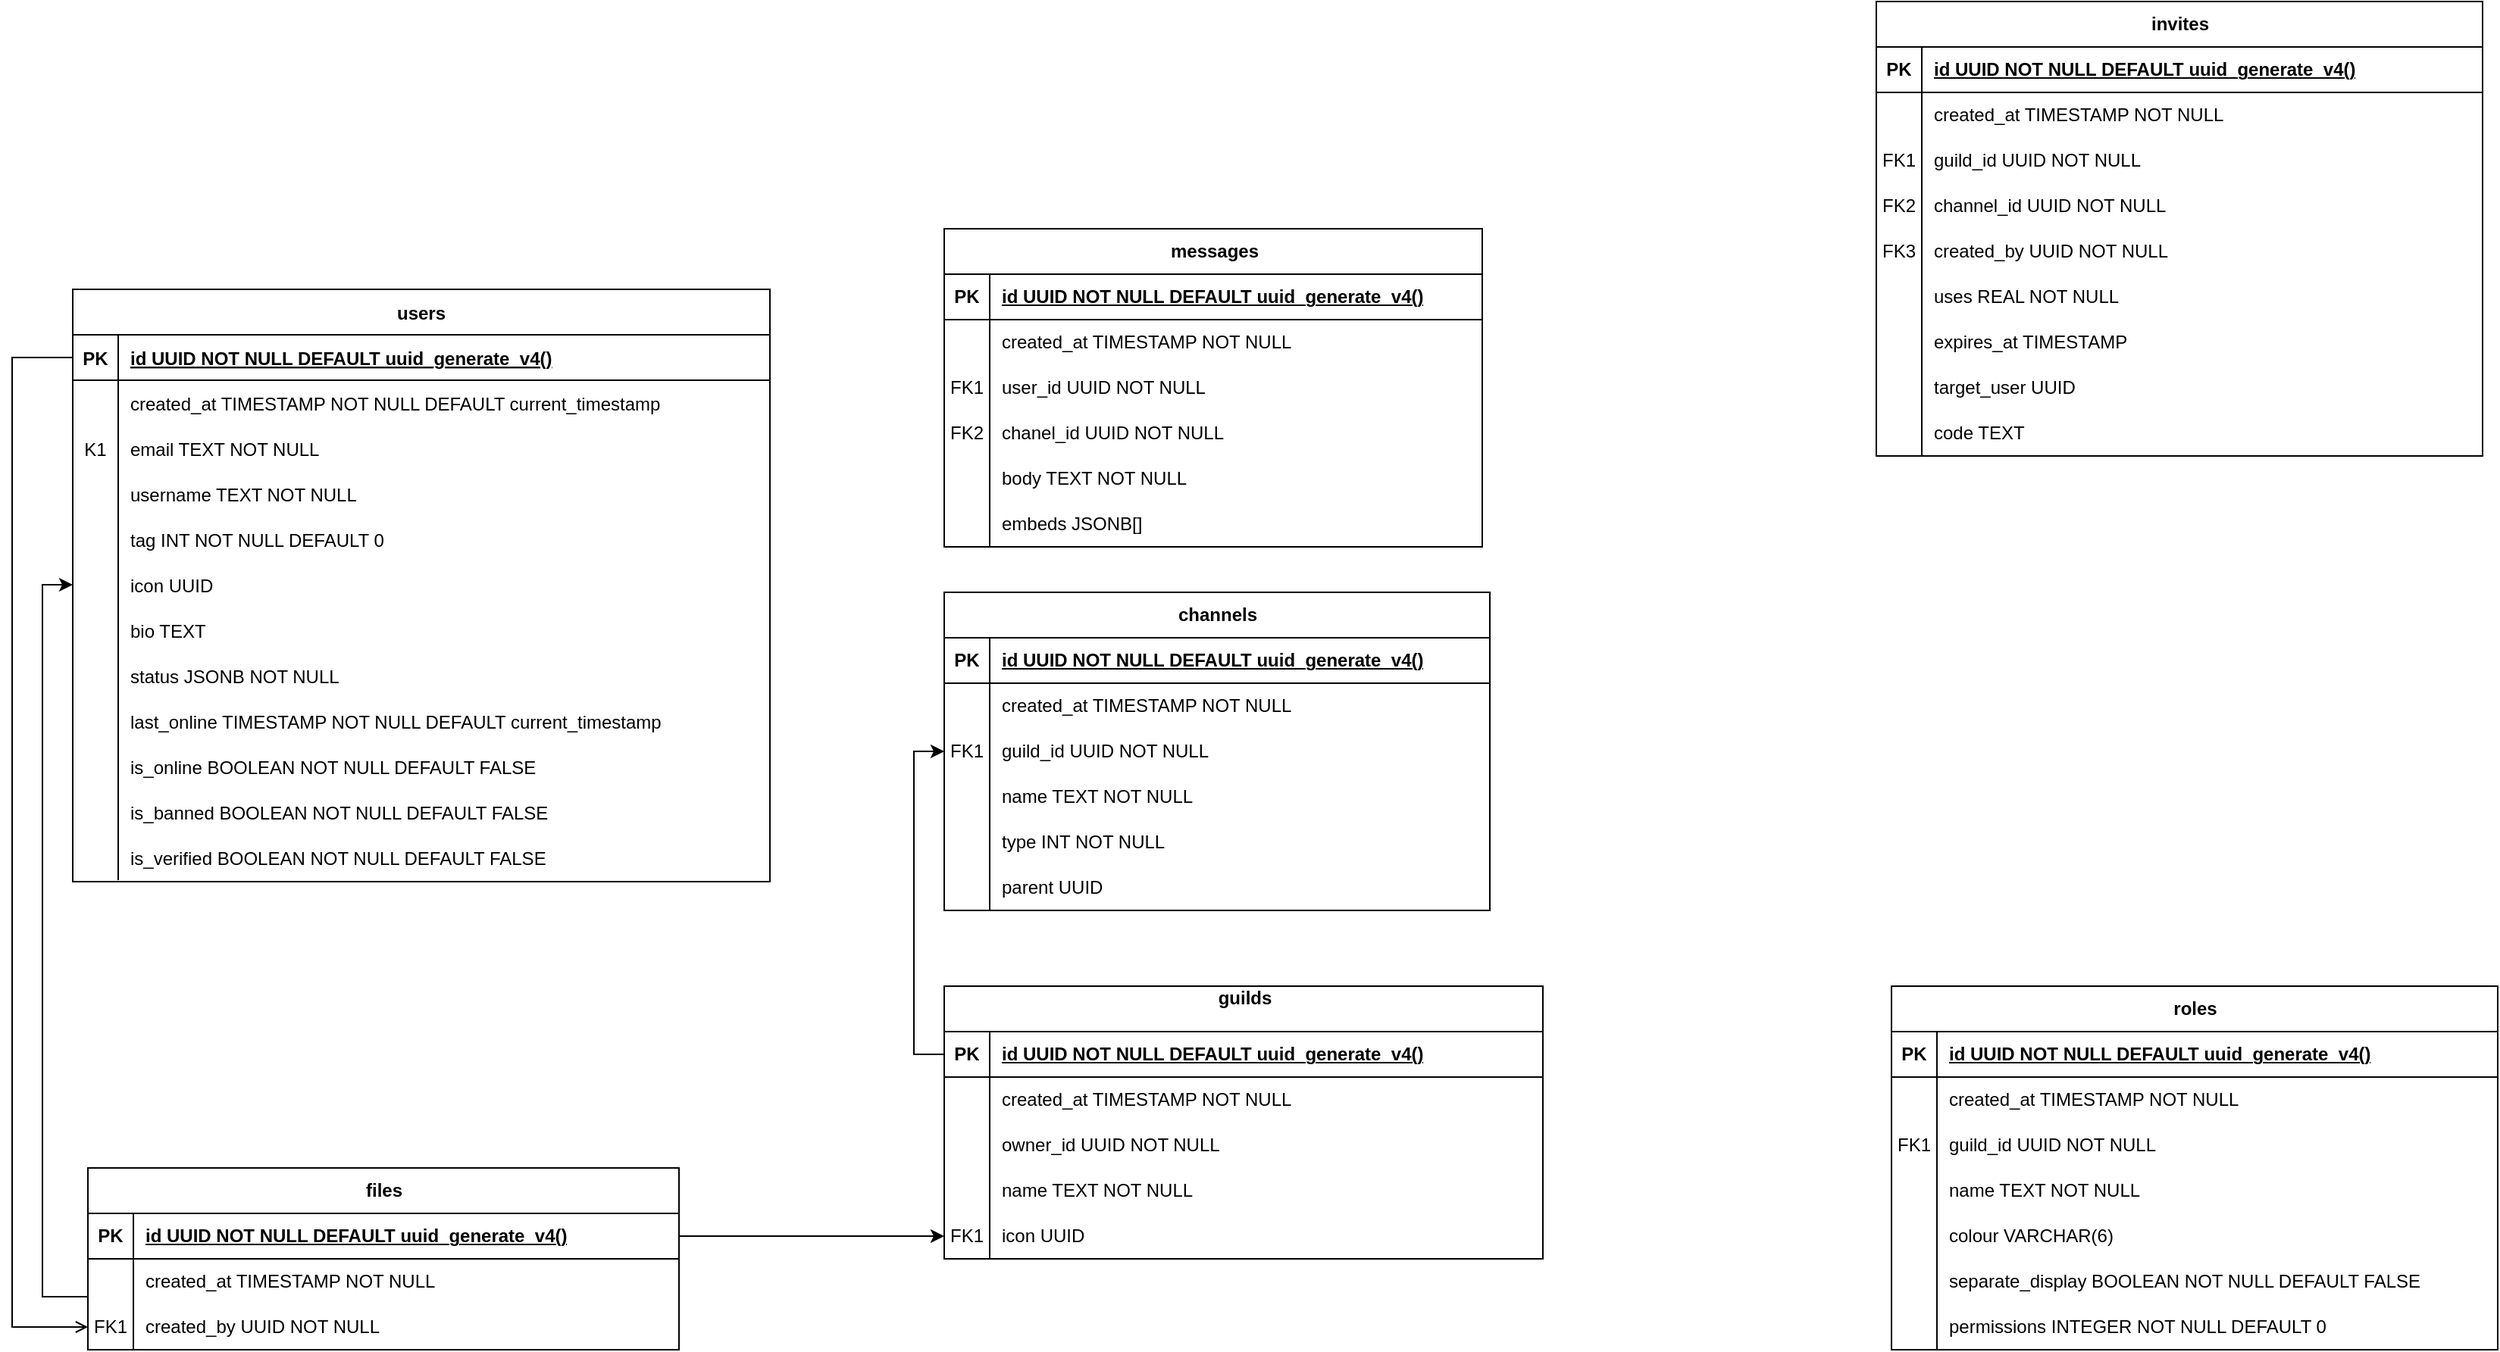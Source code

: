 <mxfile version="24.6.5" type="github">
  <diagram id="R2lEEEUBdFMjLlhIrx00" name="Page-1">
    <mxGraphModel dx="2537" dy="1994" grid="1" gridSize="10" guides="1" tooltips="1" connect="1" arrows="1" fold="1" page="1" pageScale="1" pageWidth="850" pageHeight="1100" math="0" shadow="0" extFonts="Permanent Marker^https://fonts.googleapis.com/css?family=Permanent+Marker">
      <root>
        <mxCell id="0" />
        <mxCell id="1" parent="0" />
        <mxCell id="tVE1KSPqddBKg3zkZGek-25" value="files" style="shape=table;startSize=30;container=1;collapsible=1;childLayout=tableLayout;fixedRows=1;rowLines=0;fontStyle=1;align=center;resizeLast=1;html=1;" vertex="1" parent="1">
          <mxGeometry x="-140" y="470" width="390" height="120" as="geometry">
            <mxRectangle x="120" y="230" width="60" height="30" as="alternateBounds" />
          </mxGeometry>
        </mxCell>
        <mxCell id="tVE1KSPqddBKg3zkZGek-26" value="" style="shape=tableRow;horizontal=0;startSize=0;swimlaneHead=0;swimlaneBody=0;fillColor=none;collapsible=0;dropTarget=0;points=[[0,0.5],[1,0.5]];portConstraint=eastwest;top=0;left=0;right=0;bottom=1;" vertex="1" parent="tVE1KSPqddBKg3zkZGek-25">
          <mxGeometry y="30" width="390" height="30" as="geometry" />
        </mxCell>
        <mxCell id="tVE1KSPqddBKg3zkZGek-27" value="PK" style="shape=partialRectangle;connectable=0;fillColor=none;top=0;left=0;bottom=0;right=0;fontStyle=1;overflow=hidden;whiteSpace=wrap;html=1;" vertex="1" parent="tVE1KSPqddBKg3zkZGek-26">
          <mxGeometry width="30" height="30" as="geometry">
            <mxRectangle width="30" height="30" as="alternateBounds" />
          </mxGeometry>
        </mxCell>
        <mxCell id="tVE1KSPqddBKg3zkZGek-28" value="id UUID NOT NULL DEFAULT uuid_generate_v4()" style="shape=partialRectangle;connectable=0;fillColor=none;top=0;left=0;bottom=0;right=0;align=left;spacingLeft=6;fontStyle=5;overflow=hidden;whiteSpace=wrap;html=1;" vertex="1" parent="tVE1KSPqddBKg3zkZGek-26">
          <mxGeometry x="30" width="360" height="30" as="geometry">
            <mxRectangle width="360" height="30" as="alternateBounds" />
          </mxGeometry>
        </mxCell>
        <mxCell id="tVE1KSPqddBKg3zkZGek-29" value="" style="shape=tableRow;horizontal=0;startSize=0;swimlaneHead=0;swimlaneBody=0;fillColor=none;collapsible=0;dropTarget=0;points=[[0,0.5],[1,0.5]];portConstraint=eastwest;top=0;left=0;right=0;bottom=0;" vertex="1" parent="tVE1KSPqddBKg3zkZGek-25">
          <mxGeometry y="60" width="390" height="30" as="geometry" />
        </mxCell>
        <mxCell id="tVE1KSPqddBKg3zkZGek-30" value="" style="shape=partialRectangle;connectable=0;fillColor=none;top=0;left=0;bottom=0;right=0;editable=1;overflow=hidden;whiteSpace=wrap;html=1;" vertex="1" parent="tVE1KSPqddBKg3zkZGek-29">
          <mxGeometry width="30" height="30" as="geometry">
            <mxRectangle width="30" height="30" as="alternateBounds" />
          </mxGeometry>
        </mxCell>
        <mxCell id="tVE1KSPqddBKg3zkZGek-31" value="created_at TIMESTAMP NOT NULL" style="shape=partialRectangle;connectable=0;fillColor=none;top=0;left=0;bottom=0;right=0;align=left;spacingLeft=6;overflow=hidden;whiteSpace=wrap;html=1;" vertex="1" parent="tVE1KSPqddBKg3zkZGek-29">
          <mxGeometry x="30" width="360" height="30" as="geometry">
            <mxRectangle width="360" height="30" as="alternateBounds" />
          </mxGeometry>
        </mxCell>
        <mxCell id="tVE1KSPqddBKg3zkZGek-32" value="" style="shape=tableRow;horizontal=0;startSize=0;swimlaneHead=0;swimlaneBody=0;fillColor=none;collapsible=0;dropTarget=0;points=[[0,0.5],[1,0.5]];portConstraint=eastwest;top=0;left=0;right=0;bottom=0;" vertex="1" parent="tVE1KSPqddBKg3zkZGek-25">
          <mxGeometry y="90" width="390" height="30" as="geometry" />
        </mxCell>
        <mxCell id="tVE1KSPqddBKg3zkZGek-33" value="FK1" style="shape=partialRectangle;connectable=0;fillColor=none;top=0;left=0;bottom=0;right=0;editable=1;overflow=hidden;whiteSpace=wrap;html=1;" vertex="1" parent="tVE1KSPqddBKg3zkZGek-32">
          <mxGeometry width="30" height="30" as="geometry">
            <mxRectangle width="30" height="30" as="alternateBounds" />
          </mxGeometry>
        </mxCell>
        <mxCell id="tVE1KSPqddBKg3zkZGek-34" value="created_by UUID NOT NULL" style="shape=partialRectangle;connectable=0;fillColor=none;top=0;left=0;bottom=0;right=0;align=left;spacingLeft=6;overflow=hidden;whiteSpace=wrap;html=1;" vertex="1" parent="tVE1KSPqddBKg3zkZGek-32">
          <mxGeometry x="30" width="360" height="30" as="geometry">
            <mxRectangle width="360" height="30" as="alternateBounds" />
          </mxGeometry>
        </mxCell>
        <mxCell id="tVE1KSPqddBKg3zkZGek-38" value="guilds&lt;div&gt;&lt;br/&gt;&lt;/div&gt;" style="shape=table;startSize=30;container=1;collapsible=1;childLayout=tableLayout;fixedRows=1;rowLines=0;fontStyle=1;align=center;resizeLast=1;html=1;" vertex="1" parent="1">
          <mxGeometry x="425" y="350" width="395" height="180" as="geometry" />
        </mxCell>
        <mxCell id="tVE1KSPqddBKg3zkZGek-39" value="" style="shape=tableRow;horizontal=0;startSize=0;swimlaneHead=0;swimlaneBody=0;fillColor=none;collapsible=0;dropTarget=0;points=[[0,0.5],[1,0.5]];portConstraint=eastwest;top=0;left=0;right=0;bottom=1;" vertex="1" parent="tVE1KSPqddBKg3zkZGek-38">
          <mxGeometry y="30" width="395" height="30" as="geometry" />
        </mxCell>
        <mxCell id="tVE1KSPqddBKg3zkZGek-40" value="PK" style="shape=partialRectangle;connectable=0;fillColor=none;top=0;left=0;bottom=0;right=0;fontStyle=1;overflow=hidden;whiteSpace=wrap;html=1;" vertex="1" parent="tVE1KSPqddBKg3zkZGek-39">
          <mxGeometry width="30" height="30" as="geometry">
            <mxRectangle width="30" height="30" as="alternateBounds" />
          </mxGeometry>
        </mxCell>
        <mxCell id="tVE1KSPqddBKg3zkZGek-41" value="id UUID NOT NULL DEFAULT uuid_generate_v4()" style="shape=partialRectangle;connectable=0;fillColor=none;top=0;left=0;bottom=0;right=0;align=left;spacingLeft=6;fontStyle=5;overflow=hidden;whiteSpace=wrap;html=1;" vertex="1" parent="tVE1KSPqddBKg3zkZGek-39">
          <mxGeometry x="30" width="365" height="30" as="geometry">
            <mxRectangle width="365" height="30" as="alternateBounds" />
          </mxGeometry>
        </mxCell>
        <mxCell id="tVE1KSPqddBKg3zkZGek-42" value="" style="shape=tableRow;horizontal=0;startSize=0;swimlaneHead=0;swimlaneBody=0;fillColor=none;collapsible=0;dropTarget=0;points=[[0,0.5],[1,0.5]];portConstraint=eastwest;top=0;left=0;right=0;bottom=0;" vertex="1" parent="tVE1KSPqddBKg3zkZGek-38">
          <mxGeometry y="60" width="395" height="30" as="geometry" />
        </mxCell>
        <mxCell id="tVE1KSPqddBKg3zkZGek-43" value="" style="shape=partialRectangle;connectable=0;fillColor=none;top=0;left=0;bottom=0;right=0;editable=1;overflow=hidden;whiteSpace=wrap;html=1;" vertex="1" parent="tVE1KSPqddBKg3zkZGek-42">
          <mxGeometry width="30" height="30" as="geometry">
            <mxRectangle width="30" height="30" as="alternateBounds" />
          </mxGeometry>
        </mxCell>
        <mxCell id="tVE1KSPqddBKg3zkZGek-44" value="created_at TIMESTAMP NOT NULL" style="shape=partialRectangle;connectable=0;fillColor=none;top=0;left=0;bottom=0;right=0;align=left;spacingLeft=6;overflow=hidden;whiteSpace=wrap;html=1;" vertex="1" parent="tVE1KSPqddBKg3zkZGek-42">
          <mxGeometry x="30" width="365" height="30" as="geometry">
            <mxRectangle width="365" height="30" as="alternateBounds" />
          </mxGeometry>
        </mxCell>
        <mxCell id="tVE1KSPqddBKg3zkZGek-45" value="" style="shape=tableRow;horizontal=0;startSize=0;swimlaneHead=0;swimlaneBody=0;fillColor=none;collapsible=0;dropTarget=0;points=[[0,0.5],[1,0.5]];portConstraint=eastwest;top=0;left=0;right=0;bottom=0;" vertex="1" parent="tVE1KSPqddBKg3zkZGek-38">
          <mxGeometry y="90" width="395" height="30" as="geometry" />
        </mxCell>
        <mxCell id="tVE1KSPqddBKg3zkZGek-46" value="" style="shape=partialRectangle;connectable=0;fillColor=none;top=0;left=0;bottom=0;right=0;editable=1;overflow=hidden;whiteSpace=wrap;html=1;" vertex="1" parent="tVE1KSPqddBKg3zkZGek-45">
          <mxGeometry width="30" height="30" as="geometry">
            <mxRectangle width="30" height="30" as="alternateBounds" />
          </mxGeometry>
        </mxCell>
        <mxCell id="tVE1KSPqddBKg3zkZGek-47" value="owner_id UUID NOT NULL" style="shape=partialRectangle;connectable=0;fillColor=none;top=0;left=0;bottom=0;right=0;align=left;spacingLeft=6;overflow=hidden;whiteSpace=wrap;html=1;" vertex="1" parent="tVE1KSPqddBKg3zkZGek-45">
          <mxGeometry x="30" width="365" height="30" as="geometry">
            <mxRectangle width="365" height="30" as="alternateBounds" />
          </mxGeometry>
        </mxCell>
        <mxCell id="tVE1KSPqddBKg3zkZGek-48" value="" style="shape=tableRow;horizontal=0;startSize=0;swimlaneHead=0;swimlaneBody=0;fillColor=none;collapsible=0;dropTarget=0;points=[[0,0.5],[1,0.5]];portConstraint=eastwest;top=0;left=0;right=0;bottom=0;" vertex="1" parent="tVE1KSPqddBKg3zkZGek-38">
          <mxGeometry y="120" width="395" height="30" as="geometry" />
        </mxCell>
        <mxCell id="tVE1KSPqddBKg3zkZGek-49" value="" style="shape=partialRectangle;connectable=0;fillColor=none;top=0;left=0;bottom=0;right=0;editable=1;overflow=hidden;whiteSpace=wrap;html=1;" vertex="1" parent="tVE1KSPqddBKg3zkZGek-48">
          <mxGeometry width="30" height="30" as="geometry">
            <mxRectangle width="30" height="30" as="alternateBounds" />
          </mxGeometry>
        </mxCell>
        <mxCell id="tVE1KSPqddBKg3zkZGek-50" value="name TEXT NOT NULL" style="shape=partialRectangle;connectable=0;fillColor=none;top=0;left=0;bottom=0;right=0;align=left;spacingLeft=6;overflow=hidden;whiteSpace=wrap;html=1;" vertex="1" parent="tVE1KSPqddBKg3zkZGek-48">
          <mxGeometry x="30" width="365" height="30" as="geometry">
            <mxRectangle width="365" height="30" as="alternateBounds" />
          </mxGeometry>
        </mxCell>
        <mxCell id="tVE1KSPqddBKg3zkZGek-82" style="shape=tableRow;horizontal=0;startSize=0;swimlaneHead=0;swimlaneBody=0;fillColor=none;collapsible=0;dropTarget=0;points=[[0,0.5],[1,0.5]];portConstraint=eastwest;top=0;left=0;right=0;bottom=0;" vertex="1" parent="tVE1KSPqddBKg3zkZGek-38">
          <mxGeometry y="150" width="395" height="30" as="geometry" />
        </mxCell>
        <mxCell id="tVE1KSPqddBKg3zkZGek-83" value="FK1" style="shape=partialRectangle;connectable=0;fillColor=none;top=0;left=0;bottom=0;right=0;editable=1;overflow=hidden;whiteSpace=wrap;html=1;" vertex="1" parent="tVE1KSPqddBKg3zkZGek-82">
          <mxGeometry width="30" height="30" as="geometry">
            <mxRectangle width="30" height="30" as="alternateBounds" />
          </mxGeometry>
        </mxCell>
        <mxCell id="tVE1KSPqddBKg3zkZGek-84" value="icon UUID" style="shape=partialRectangle;connectable=0;fillColor=none;top=0;left=0;bottom=0;right=0;align=left;spacingLeft=6;overflow=hidden;whiteSpace=wrap;html=1;" vertex="1" parent="tVE1KSPqddBKg3zkZGek-82">
          <mxGeometry x="30" width="365" height="30" as="geometry">
            <mxRectangle width="365" height="30" as="alternateBounds" />
          </mxGeometry>
        </mxCell>
        <mxCell id="C-vyLk0tnHw3VtMMgP7b-23" value="users" style="shape=table;startSize=30;container=1;collapsible=1;childLayout=tableLayout;fixedRows=1;rowLines=0;fontStyle=1;align=center;resizeLast=1;" parent="1" vertex="1">
          <mxGeometry x="-150" y="-110" width="460" height="391" as="geometry" />
        </mxCell>
        <mxCell id="C-vyLk0tnHw3VtMMgP7b-24" value="" style="shape=partialRectangle;collapsible=0;dropTarget=0;pointerEvents=0;fillColor=none;points=[[0,0.5],[1,0.5]];portConstraint=eastwest;top=0;left=0;right=0;bottom=1;" parent="C-vyLk0tnHw3VtMMgP7b-23" vertex="1">
          <mxGeometry y="30" width="460" height="30" as="geometry" />
        </mxCell>
        <mxCell id="C-vyLk0tnHw3VtMMgP7b-25" value="PK" style="shape=partialRectangle;overflow=hidden;connectable=0;fillColor=none;top=0;left=0;bottom=0;right=0;fontStyle=1;" parent="C-vyLk0tnHw3VtMMgP7b-24" vertex="1">
          <mxGeometry width="30" height="30" as="geometry">
            <mxRectangle width="30" height="30" as="alternateBounds" />
          </mxGeometry>
        </mxCell>
        <mxCell id="C-vyLk0tnHw3VtMMgP7b-26" value="id UUID NOT NULL DEFAULT uuid_generate_v4()" style="shape=partialRectangle;overflow=hidden;connectable=0;fillColor=none;top=0;left=0;bottom=0;right=0;align=left;spacingLeft=6;fontStyle=5;" parent="C-vyLk0tnHw3VtMMgP7b-24" vertex="1">
          <mxGeometry x="30" width="430" height="30" as="geometry">
            <mxRectangle width="430" height="30" as="alternateBounds" />
          </mxGeometry>
        </mxCell>
        <mxCell id="C-vyLk0tnHw3VtMMgP7b-27" value="" style="shape=partialRectangle;collapsible=0;dropTarget=0;pointerEvents=0;fillColor=none;points=[[0,0.5],[1,0.5]];portConstraint=eastwest;top=0;left=0;right=0;bottom=0;" parent="C-vyLk0tnHw3VtMMgP7b-23" vertex="1">
          <mxGeometry y="60" width="460" height="30" as="geometry" />
        </mxCell>
        <mxCell id="C-vyLk0tnHw3VtMMgP7b-28" value="" style="shape=partialRectangle;overflow=hidden;connectable=0;fillColor=none;top=0;left=0;bottom=0;right=0;" parent="C-vyLk0tnHw3VtMMgP7b-27" vertex="1">
          <mxGeometry width="30" height="30" as="geometry">
            <mxRectangle width="30" height="30" as="alternateBounds" />
          </mxGeometry>
        </mxCell>
        <mxCell id="C-vyLk0tnHw3VtMMgP7b-29" value="created_at TIMESTAMP NOT NULL DEFAULT current_timestamp" style="shape=partialRectangle;overflow=hidden;connectable=0;fillColor=none;top=0;left=0;bottom=0;right=0;align=left;spacingLeft=6;" parent="C-vyLk0tnHw3VtMMgP7b-27" vertex="1">
          <mxGeometry x="30" width="430" height="30" as="geometry">
            <mxRectangle width="430" height="30" as="alternateBounds" />
          </mxGeometry>
        </mxCell>
        <mxCell id="tVE1KSPqddBKg3zkZGek-51" style="shape=partialRectangle;collapsible=0;dropTarget=0;pointerEvents=0;fillColor=none;points=[[0,0.5],[1,0.5]];portConstraint=eastwest;top=0;left=0;right=0;bottom=0;" vertex="1" parent="C-vyLk0tnHw3VtMMgP7b-23">
          <mxGeometry y="90" width="460" height="30" as="geometry" />
        </mxCell>
        <mxCell id="tVE1KSPqddBKg3zkZGek-52" value="K1" style="shape=partialRectangle;overflow=hidden;connectable=0;fillColor=none;top=0;left=0;bottom=0;right=0;" vertex="1" parent="tVE1KSPqddBKg3zkZGek-51">
          <mxGeometry width="30" height="30" as="geometry">
            <mxRectangle width="30" height="30" as="alternateBounds" />
          </mxGeometry>
        </mxCell>
        <mxCell id="tVE1KSPqddBKg3zkZGek-53" value="email TEXT NOT NULL" style="shape=partialRectangle;overflow=hidden;connectable=0;fillColor=none;top=0;left=0;bottom=0;right=0;align=left;spacingLeft=6;" vertex="1" parent="tVE1KSPqddBKg3zkZGek-51">
          <mxGeometry x="30" width="430" height="30" as="geometry">
            <mxRectangle width="430" height="30" as="alternateBounds" />
          </mxGeometry>
        </mxCell>
        <mxCell id="tVE1KSPqddBKg3zkZGek-54" style="shape=partialRectangle;collapsible=0;dropTarget=0;pointerEvents=0;fillColor=none;points=[[0,0.5],[1,0.5]];portConstraint=eastwest;top=0;left=0;right=0;bottom=0;" vertex="1" parent="C-vyLk0tnHw3VtMMgP7b-23">
          <mxGeometry y="120" width="460" height="30" as="geometry" />
        </mxCell>
        <mxCell id="tVE1KSPqddBKg3zkZGek-55" value="" style="shape=partialRectangle;overflow=hidden;connectable=0;fillColor=none;top=0;left=0;bottom=0;right=0;" vertex="1" parent="tVE1KSPqddBKg3zkZGek-54">
          <mxGeometry width="30" height="30" as="geometry">
            <mxRectangle width="30" height="30" as="alternateBounds" />
          </mxGeometry>
        </mxCell>
        <mxCell id="tVE1KSPqddBKg3zkZGek-56" value="username TEXT NOT NULL" style="shape=partialRectangle;overflow=hidden;connectable=0;fillColor=none;top=0;left=0;bottom=0;right=0;align=left;spacingLeft=6;" vertex="1" parent="tVE1KSPqddBKg3zkZGek-54">
          <mxGeometry x="30" width="430" height="30" as="geometry">
            <mxRectangle width="430" height="30" as="alternateBounds" />
          </mxGeometry>
        </mxCell>
        <mxCell id="tVE1KSPqddBKg3zkZGek-57" style="shape=partialRectangle;collapsible=0;dropTarget=0;pointerEvents=0;fillColor=none;points=[[0,0.5],[1,0.5]];portConstraint=eastwest;top=0;left=0;right=0;bottom=0;" vertex="1" parent="C-vyLk0tnHw3VtMMgP7b-23">
          <mxGeometry y="150" width="460" height="30" as="geometry" />
        </mxCell>
        <mxCell id="tVE1KSPqddBKg3zkZGek-58" style="shape=partialRectangle;overflow=hidden;connectable=0;fillColor=none;top=0;left=0;bottom=0;right=0;" vertex="1" parent="tVE1KSPqddBKg3zkZGek-57">
          <mxGeometry width="30" height="30" as="geometry">
            <mxRectangle width="30" height="30" as="alternateBounds" />
          </mxGeometry>
        </mxCell>
        <mxCell id="tVE1KSPqddBKg3zkZGek-59" value="tag INT NOT NULL DEFAULT 0" style="shape=partialRectangle;overflow=hidden;connectable=0;fillColor=none;top=0;left=0;bottom=0;right=0;align=left;spacingLeft=6;" vertex="1" parent="tVE1KSPqddBKg3zkZGek-57">
          <mxGeometry x="30" width="430" height="30" as="geometry">
            <mxRectangle width="430" height="30" as="alternateBounds" />
          </mxGeometry>
        </mxCell>
        <mxCell id="tVE1KSPqddBKg3zkZGek-60" style="shape=partialRectangle;collapsible=0;dropTarget=0;pointerEvents=0;fillColor=none;points=[[0,0.5],[1,0.5]];portConstraint=eastwest;top=0;left=0;right=0;bottom=0;" vertex="1" parent="C-vyLk0tnHw3VtMMgP7b-23">
          <mxGeometry y="180" width="460" height="30" as="geometry" />
        </mxCell>
        <mxCell id="tVE1KSPqddBKg3zkZGek-61" style="shape=partialRectangle;overflow=hidden;connectable=0;fillColor=none;top=0;left=0;bottom=0;right=0;" vertex="1" parent="tVE1KSPqddBKg3zkZGek-60">
          <mxGeometry width="30" height="30" as="geometry">
            <mxRectangle width="30" height="30" as="alternateBounds" />
          </mxGeometry>
        </mxCell>
        <mxCell id="tVE1KSPqddBKg3zkZGek-62" value="icon UUID" style="shape=partialRectangle;overflow=hidden;connectable=0;fillColor=none;top=0;left=0;bottom=0;right=0;align=left;spacingLeft=6;" vertex="1" parent="tVE1KSPqddBKg3zkZGek-60">
          <mxGeometry x="30" width="430" height="30" as="geometry">
            <mxRectangle width="430" height="30" as="alternateBounds" />
          </mxGeometry>
        </mxCell>
        <mxCell id="tVE1KSPqddBKg3zkZGek-63" style="shape=partialRectangle;collapsible=0;dropTarget=0;pointerEvents=0;fillColor=none;points=[[0,0.5],[1,0.5]];portConstraint=eastwest;top=0;left=0;right=0;bottom=0;" vertex="1" parent="C-vyLk0tnHw3VtMMgP7b-23">
          <mxGeometry y="210" width="460" height="30" as="geometry" />
        </mxCell>
        <mxCell id="tVE1KSPqddBKg3zkZGek-64" style="shape=partialRectangle;overflow=hidden;connectable=0;fillColor=none;top=0;left=0;bottom=0;right=0;" vertex="1" parent="tVE1KSPqddBKg3zkZGek-63">
          <mxGeometry width="30" height="30" as="geometry">
            <mxRectangle width="30" height="30" as="alternateBounds" />
          </mxGeometry>
        </mxCell>
        <mxCell id="tVE1KSPqddBKg3zkZGek-65" value="bio TEXT" style="shape=partialRectangle;overflow=hidden;connectable=0;fillColor=none;top=0;left=0;bottom=0;right=0;align=left;spacingLeft=6;" vertex="1" parent="tVE1KSPqddBKg3zkZGek-63">
          <mxGeometry x="30" width="430" height="30" as="geometry">
            <mxRectangle width="430" height="30" as="alternateBounds" />
          </mxGeometry>
        </mxCell>
        <mxCell id="tVE1KSPqddBKg3zkZGek-66" style="shape=partialRectangle;collapsible=0;dropTarget=0;pointerEvents=0;fillColor=none;points=[[0,0.5],[1,0.5]];portConstraint=eastwest;top=0;left=0;right=0;bottom=0;" vertex="1" parent="C-vyLk0tnHw3VtMMgP7b-23">
          <mxGeometry y="240" width="460" height="30" as="geometry" />
        </mxCell>
        <mxCell id="tVE1KSPqddBKg3zkZGek-67" style="shape=partialRectangle;overflow=hidden;connectable=0;fillColor=none;top=0;left=0;bottom=0;right=0;" vertex="1" parent="tVE1KSPqddBKg3zkZGek-66">
          <mxGeometry width="30" height="30" as="geometry">
            <mxRectangle width="30" height="30" as="alternateBounds" />
          </mxGeometry>
        </mxCell>
        <mxCell id="tVE1KSPqddBKg3zkZGek-68" value="status JSONB NOT NULL" style="shape=partialRectangle;overflow=hidden;connectable=0;fillColor=none;top=0;left=0;bottom=0;right=0;align=left;spacingLeft=6;" vertex="1" parent="tVE1KSPqddBKg3zkZGek-66">
          <mxGeometry x="30" width="430" height="30" as="geometry">
            <mxRectangle width="430" height="30" as="alternateBounds" />
          </mxGeometry>
        </mxCell>
        <mxCell id="tVE1KSPqddBKg3zkZGek-72" style="shape=partialRectangle;collapsible=0;dropTarget=0;pointerEvents=0;fillColor=none;points=[[0,0.5],[1,0.5]];portConstraint=eastwest;top=0;left=0;right=0;bottom=0;" vertex="1" parent="C-vyLk0tnHw3VtMMgP7b-23">
          <mxGeometry y="270" width="460" height="30" as="geometry" />
        </mxCell>
        <mxCell id="tVE1KSPqddBKg3zkZGek-73" style="shape=partialRectangle;overflow=hidden;connectable=0;fillColor=none;top=0;left=0;bottom=0;right=0;" vertex="1" parent="tVE1KSPqddBKg3zkZGek-72">
          <mxGeometry width="30" height="30" as="geometry">
            <mxRectangle width="30" height="30" as="alternateBounds" />
          </mxGeometry>
        </mxCell>
        <mxCell id="tVE1KSPqddBKg3zkZGek-74" value="last_online TIMESTAMP NOT NULL DEFAULT current_timestamp" style="shape=partialRectangle;overflow=hidden;connectable=0;fillColor=none;top=0;left=0;bottom=0;right=0;align=left;spacingLeft=6;" vertex="1" parent="tVE1KSPqddBKg3zkZGek-72">
          <mxGeometry x="30" width="430" height="30" as="geometry">
            <mxRectangle width="430" height="30" as="alternateBounds" />
          </mxGeometry>
        </mxCell>
        <mxCell id="tVE1KSPqddBKg3zkZGek-69" style="shape=partialRectangle;collapsible=0;dropTarget=0;pointerEvents=0;fillColor=none;points=[[0,0.5],[1,0.5]];portConstraint=eastwest;top=0;left=0;right=0;bottom=0;" vertex="1" parent="C-vyLk0tnHw3VtMMgP7b-23">
          <mxGeometry y="300" width="460" height="30" as="geometry" />
        </mxCell>
        <mxCell id="tVE1KSPqddBKg3zkZGek-70" style="shape=partialRectangle;overflow=hidden;connectable=0;fillColor=none;top=0;left=0;bottom=0;right=0;" vertex="1" parent="tVE1KSPqddBKg3zkZGek-69">
          <mxGeometry width="30" height="30" as="geometry">
            <mxRectangle width="30" height="30" as="alternateBounds" />
          </mxGeometry>
        </mxCell>
        <mxCell id="tVE1KSPqddBKg3zkZGek-71" value="is_online BOOLEAN NOT NULL DEFAULT FALSE" style="shape=partialRectangle;overflow=hidden;connectable=0;fillColor=none;top=0;left=0;bottom=0;right=0;align=left;spacingLeft=6;" vertex="1" parent="tVE1KSPqddBKg3zkZGek-69">
          <mxGeometry x="30" width="430" height="30" as="geometry">
            <mxRectangle width="430" height="30" as="alternateBounds" />
          </mxGeometry>
        </mxCell>
        <mxCell id="tVE1KSPqddBKg3zkZGek-78" style="shape=partialRectangle;collapsible=0;dropTarget=0;pointerEvents=0;fillColor=none;points=[[0,0.5],[1,0.5]];portConstraint=eastwest;top=0;left=0;right=0;bottom=0;" vertex="1" parent="C-vyLk0tnHw3VtMMgP7b-23">
          <mxGeometry y="330" width="460" height="30" as="geometry" />
        </mxCell>
        <mxCell id="tVE1KSPqddBKg3zkZGek-79" style="shape=partialRectangle;overflow=hidden;connectable=0;fillColor=none;top=0;left=0;bottom=0;right=0;" vertex="1" parent="tVE1KSPqddBKg3zkZGek-78">
          <mxGeometry width="30" height="30" as="geometry">
            <mxRectangle width="30" height="30" as="alternateBounds" />
          </mxGeometry>
        </mxCell>
        <mxCell id="tVE1KSPqddBKg3zkZGek-80" value="is_banned BOOLEAN NOT NULL DEFAULT FALSE" style="shape=partialRectangle;overflow=hidden;connectable=0;fillColor=none;top=0;left=0;bottom=0;right=0;align=left;spacingLeft=6;" vertex="1" parent="tVE1KSPqddBKg3zkZGek-78">
          <mxGeometry x="30" width="430" height="30" as="geometry">
            <mxRectangle width="430" height="30" as="alternateBounds" />
          </mxGeometry>
        </mxCell>
        <mxCell id="tVE1KSPqddBKg3zkZGek-75" style="shape=partialRectangle;collapsible=0;dropTarget=0;pointerEvents=0;fillColor=none;points=[[0,0.5],[1,0.5]];portConstraint=eastwest;top=0;left=0;right=0;bottom=0;" vertex="1" parent="C-vyLk0tnHw3VtMMgP7b-23">
          <mxGeometry y="360" width="460" height="30" as="geometry" />
        </mxCell>
        <mxCell id="tVE1KSPqddBKg3zkZGek-76" style="shape=partialRectangle;overflow=hidden;connectable=0;fillColor=none;top=0;left=0;bottom=0;right=0;" vertex="1" parent="tVE1KSPqddBKg3zkZGek-75">
          <mxGeometry width="30" height="30" as="geometry">
            <mxRectangle width="30" height="30" as="alternateBounds" />
          </mxGeometry>
        </mxCell>
        <mxCell id="tVE1KSPqddBKg3zkZGek-77" value="is_verified BOOLEAN NOT NULL DEFAULT FALSE" style="shape=partialRectangle;overflow=hidden;connectable=0;fillColor=none;top=0;left=0;bottom=0;right=0;align=left;spacingLeft=6;" vertex="1" parent="tVE1KSPqddBKg3zkZGek-75">
          <mxGeometry x="30" width="430" height="30" as="geometry">
            <mxRectangle width="430" height="30" as="alternateBounds" />
          </mxGeometry>
        </mxCell>
        <mxCell id="tVE1KSPqddBKg3zkZGek-81" style="edgeStyle=orthogonalEdgeStyle;rounded=0;orthogonalLoop=1;jettySize=auto;html=1;exitX=0;exitY=0.5;exitDx=0;exitDy=0;entryX=0;entryY=0.5;entryDx=0;entryDy=0;endArrow=open;endFill=0;startArrow=none;startFill=0;" edge="1" parent="1" source="C-vyLk0tnHw3VtMMgP7b-24" target="tVE1KSPqddBKg3zkZGek-32">
          <mxGeometry relative="1" as="geometry">
            <Array as="points">
              <mxPoint x="-190" y="-65" />
              <mxPoint x="-190" y="575" />
            </Array>
          </mxGeometry>
        </mxCell>
        <mxCell id="tVE1KSPqddBKg3zkZGek-85" style="edgeStyle=orthogonalEdgeStyle;rounded=0;orthogonalLoop=1;jettySize=auto;html=1;exitX=1;exitY=0.5;exitDx=0;exitDy=0;entryX=0;entryY=0.5;entryDx=0;entryDy=0;" edge="1" parent="1" source="tVE1KSPqddBKg3zkZGek-26" target="tVE1KSPqddBKg3zkZGek-82">
          <mxGeometry relative="1" as="geometry" />
        </mxCell>
        <mxCell id="tVE1KSPqddBKg3zkZGek-86" value="channels" style="shape=table;startSize=30;container=1;collapsible=1;childLayout=tableLayout;fixedRows=1;rowLines=0;fontStyle=1;align=center;resizeLast=1;html=1;" vertex="1" parent="1">
          <mxGeometry x="425" y="90" width="360" height="210" as="geometry" />
        </mxCell>
        <mxCell id="tVE1KSPqddBKg3zkZGek-87" value="" style="shape=tableRow;horizontal=0;startSize=0;swimlaneHead=0;swimlaneBody=0;fillColor=none;collapsible=0;dropTarget=0;points=[[0,0.5],[1,0.5]];portConstraint=eastwest;top=0;left=0;right=0;bottom=1;" vertex="1" parent="tVE1KSPqddBKg3zkZGek-86">
          <mxGeometry y="30" width="360" height="30" as="geometry" />
        </mxCell>
        <mxCell id="tVE1KSPqddBKg3zkZGek-88" value="PK" style="shape=partialRectangle;connectable=0;fillColor=none;top=0;left=0;bottom=0;right=0;fontStyle=1;overflow=hidden;whiteSpace=wrap;html=1;" vertex="1" parent="tVE1KSPqddBKg3zkZGek-87">
          <mxGeometry width="30" height="30" as="geometry">
            <mxRectangle width="30" height="30" as="alternateBounds" />
          </mxGeometry>
        </mxCell>
        <mxCell id="tVE1KSPqddBKg3zkZGek-89" value="id UUID NOT NULL DEFAULT uuid_generate_v4()" style="shape=partialRectangle;connectable=0;fillColor=none;top=0;left=0;bottom=0;right=0;align=left;spacingLeft=6;fontStyle=5;overflow=hidden;whiteSpace=wrap;html=1;" vertex="1" parent="tVE1KSPqddBKg3zkZGek-87">
          <mxGeometry x="30" width="330" height="30" as="geometry">
            <mxRectangle width="330" height="30" as="alternateBounds" />
          </mxGeometry>
        </mxCell>
        <mxCell id="tVE1KSPqddBKg3zkZGek-90" value="" style="shape=tableRow;horizontal=0;startSize=0;swimlaneHead=0;swimlaneBody=0;fillColor=none;collapsible=0;dropTarget=0;points=[[0,0.5],[1,0.5]];portConstraint=eastwest;top=0;left=0;right=0;bottom=0;" vertex="1" parent="tVE1KSPqddBKg3zkZGek-86">
          <mxGeometry y="60" width="360" height="30" as="geometry" />
        </mxCell>
        <mxCell id="tVE1KSPqddBKg3zkZGek-91" value="" style="shape=partialRectangle;connectable=0;fillColor=none;top=0;left=0;bottom=0;right=0;editable=1;overflow=hidden;whiteSpace=wrap;html=1;" vertex="1" parent="tVE1KSPqddBKg3zkZGek-90">
          <mxGeometry width="30" height="30" as="geometry">
            <mxRectangle width="30" height="30" as="alternateBounds" />
          </mxGeometry>
        </mxCell>
        <mxCell id="tVE1KSPqddBKg3zkZGek-92" value="created_at TIMESTAMP NOT NULL" style="shape=partialRectangle;connectable=0;fillColor=none;top=0;left=0;bottom=0;right=0;align=left;spacingLeft=6;overflow=hidden;whiteSpace=wrap;html=1;" vertex="1" parent="tVE1KSPqddBKg3zkZGek-90">
          <mxGeometry x="30" width="330" height="30" as="geometry">
            <mxRectangle width="330" height="30" as="alternateBounds" />
          </mxGeometry>
        </mxCell>
        <mxCell id="tVE1KSPqddBKg3zkZGek-93" value="" style="shape=tableRow;horizontal=0;startSize=0;swimlaneHead=0;swimlaneBody=0;fillColor=none;collapsible=0;dropTarget=0;points=[[0,0.5],[1,0.5]];portConstraint=eastwest;top=0;left=0;right=0;bottom=0;" vertex="1" parent="tVE1KSPqddBKg3zkZGek-86">
          <mxGeometry y="90" width="360" height="30" as="geometry" />
        </mxCell>
        <mxCell id="tVE1KSPqddBKg3zkZGek-94" value="FK1" style="shape=partialRectangle;connectable=0;fillColor=none;top=0;left=0;bottom=0;right=0;editable=1;overflow=hidden;whiteSpace=wrap;html=1;" vertex="1" parent="tVE1KSPqddBKg3zkZGek-93">
          <mxGeometry width="30" height="30" as="geometry">
            <mxRectangle width="30" height="30" as="alternateBounds" />
          </mxGeometry>
        </mxCell>
        <mxCell id="tVE1KSPqddBKg3zkZGek-95" value="guild_id UUID NOT NULL" style="shape=partialRectangle;connectable=0;fillColor=none;top=0;left=0;bottom=0;right=0;align=left;spacingLeft=6;overflow=hidden;whiteSpace=wrap;html=1;" vertex="1" parent="tVE1KSPqddBKg3zkZGek-93">
          <mxGeometry x="30" width="330" height="30" as="geometry">
            <mxRectangle width="330" height="30" as="alternateBounds" />
          </mxGeometry>
        </mxCell>
        <mxCell id="tVE1KSPqddBKg3zkZGek-96" value="" style="shape=tableRow;horizontal=0;startSize=0;swimlaneHead=0;swimlaneBody=0;fillColor=none;collapsible=0;dropTarget=0;points=[[0,0.5],[1,0.5]];portConstraint=eastwest;top=0;left=0;right=0;bottom=0;" vertex="1" parent="tVE1KSPqddBKg3zkZGek-86">
          <mxGeometry y="120" width="360" height="30" as="geometry" />
        </mxCell>
        <mxCell id="tVE1KSPqddBKg3zkZGek-97" value="" style="shape=partialRectangle;connectable=0;fillColor=none;top=0;left=0;bottom=0;right=0;editable=1;overflow=hidden;whiteSpace=wrap;html=1;" vertex="1" parent="tVE1KSPqddBKg3zkZGek-96">
          <mxGeometry width="30" height="30" as="geometry">
            <mxRectangle width="30" height="30" as="alternateBounds" />
          </mxGeometry>
        </mxCell>
        <mxCell id="tVE1KSPqddBKg3zkZGek-98" value="name TEXT NOT NULL" style="shape=partialRectangle;connectable=0;fillColor=none;top=0;left=0;bottom=0;right=0;align=left;spacingLeft=6;overflow=hidden;whiteSpace=wrap;html=1;" vertex="1" parent="tVE1KSPqddBKg3zkZGek-96">
          <mxGeometry x="30" width="330" height="30" as="geometry">
            <mxRectangle width="330" height="30" as="alternateBounds" />
          </mxGeometry>
        </mxCell>
        <mxCell id="tVE1KSPqddBKg3zkZGek-102" style="shape=tableRow;horizontal=0;startSize=0;swimlaneHead=0;swimlaneBody=0;fillColor=none;collapsible=0;dropTarget=0;points=[[0,0.5],[1,0.5]];portConstraint=eastwest;top=0;left=0;right=0;bottom=0;" vertex="1" parent="tVE1KSPqddBKg3zkZGek-86">
          <mxGeometry y="150" width="360" height="30" as="geometry" />
        </mxCell>
        <mxCell id="tVE1KSPqddBKg3zkZGek-103" style="shape=partialRectangle;connectable=0;fillColor=none;top=0;left=0;bottom=0;right=0;editable=1;overflow=hidden;whiteSpace=wrap;html=1;" vertex="1" parent="tVE1KSPqddBKg3zkZGek-102">
          <mxGeometry width="30" height="30" as="geometry">
            <mxRectangle width="30" height="30" as="alternateBounds" />
          </mxGeometry>
        </mxCell>
        <mxCell id="tVE1KSPqddBKg3zkZGek-104" value="type INT NOT NULL" style="shape=partialRectangle;connectable=0;fillColor=none;top=0;left=0;bottom=0;right=0;align=left;spacingLeft=6;overflow=hidden;whiteSpace=wrap;html=1;" vertex="1" parent="tVE1KSPqddBKg3zkZGek-102">
          <mxGeometry x="30" width="330" height="30" as="geometry">
            <mxRectangle width="330" height="30" as="alternateBounds" />
          </mxGeometry>
        </mxCell>
        <mxCell id="tVE1KSPqddBKg3zkZGek-99" style="shape=tableRow;horizontal=0;startSize=0;swimlaneHead=0;swimlaneBody=0;fillColor=none;collapsible=0;dropTarget=0;points=[[0,0.5],[1,0.5]];portConstraint=eastwest;top=0;left=0;right=0;bottom=0;" vertex="1" parent="tVE1KSPqddBKg3zkZGek-86">
          <mxGeometry y="180" width="360" height="30" as="geometry" />
        </mxCell>
        <mxCell id="tVE1KSPqddBKg3zkZGek-100" style="shape=partialRectangle;connectable=0;fillColor=none;top=0;left=0;bottom=0;right=0;editable=1;overflow=hidden;whiteSpace=wrap;html=1;" vertex="1" parent="tVE1KSPqddBKg3zkZGek-99">
          <mxGeometry width="30" height="30" as="geometry">
            <mxRectangle width="30" height="30" as="alternateBounds" />
          </mxGeometry>
        </mxCell>
        <mxCell id="tVE1KSPqddBKg3zkZGek-101" value="parent UUID" style="shape=partialRectangle;connectable=0;fillColor=none;top=0;left=0;bottom=0;right=0;align=left;spacingLeft=6;overflow=hidden;whiteSpace=wrap;html=1;" vertex="1" parent="tVE1KSPqddBKg3zkZGek-99">
          <mxGeometry x="30" width="330" height="30" as="geometry">
            <mxRectangle width="330" height="30" as="alternateBounds" />
          </mxGeometry>
        </mxCell>
        <mxCell id="tVE1KSPqddBKg3zkZGek-105" style="edgeStyle=orthogonalEdgeStyle;rounded=0;orthogonalLoop=1;jettySize=auto;html=1;exitX=0;exitY=0.5;exitDx=0;exitDy=0;entryX=0;entryY=0.5;entryDx=0;entryDy=0;" edge="1" parent="1" source="tVE1KSPqddBKg3zkZGek-39" target="tVE1KSPqddBKg3zkZGek-93">
          <mxGeometry relative="1" as="geometry" />
        </mxCell>
        <mxCell id="tVE1KSPqddBKg3zkZGek-106" value="messages" style="shape=table;startSize=30;container=1;collapsible=1;childLayout=tableLayout;fixedRows=1;rowLines=0;fontStyle=1;align=center;resizeLast=1;html=1;" vertex="1" parent="1">
          <mxGeometry x="425" y="-150" width="355" height="210" as="geometry" />
        </mxCell>
        <mxCell id="tVE1KSPqddBKg3zkZGek-107" value="" style="shape=tableRow;horizontal=0;startSize=0;swimlaneHead=0;swimlaneBody=0;fillColor=none;collapsible=0;dropTarget=0;points=[[0,0.5],[1,0.5]];portConstraint=eastwest;top=0;left=0;right=0;bottom=1;" vertex="1" parent="tVE1KSPqddBKg3zkZGek-106">
          <mxGeometry y="30" width="355" height="30" as="geometry" />
        </mxCell>
        <mxCell id="tVE1KSPqddBKg3zkZGek-108" value="PK" style="shape=partialRectangle;connectable=0;fillColor=none;top=0;left=0;bottom=0;right=0;fontStyle=1;overflow=hidden;whiteSpace=wrap;html=1;" vertex="1" parent="tVE1KSPqddBKg3zkZGek-107">
          <mxGeometry width="30" height="30" as="geometry">
            <mxRectangle width="30" height="30" as="alternateBounds" />
          </mxGeometry>
        </mxCell>
        <mxCell id="tVE1KSPqddBKg3zkZGek-109" value="id UUID NOT NULL DEFAULT uuid_generate_v4()" style="shape=partialRectangle;connectable=0;fillColor=none;top=0;left=0;bottom=0;right=0;align=left;spacingLeft=6;fontStyle=5;overflow=hidden;whiteSpace=wrap;html=1;" vertex="1" parent="tVE1KSPqddBKg3zkZGek-107">
          <mxGeometry x="30" width="325" height="30" as="geometry">
            <mxRectangle width="325" height="30" as="alternateBounds" />
          </mxGeometry>
        </mxCell>
        <mxCell id="tVE1KSPqddBKg3zkZGek-110" value="" style="shape=tableRow;horizontal=0;startSize=0;swimlaneHead=0;swimlaneBody=0;fillColor=none;collapsible=0;dropTarget=0;points=[[0,0.5],[1,0.5]];portConstraint=eastwest;top=0;left=0;right=0;bottom=0;" vertex="1" parent="tVE1KSPqddBKg3zkZGek-106">
          <mxGeometry y="60" width="355" height="30" as="geometry" />
        </mxCell>
        <mxCell id="tVE1KSPqddBKg3zkZGek-111" value="" style="shape=partialRectangle;connectable=0;fillColor=none;top=0;left=0;bottom=0;right=0;editable=1;overflow=hidden;whiteSpace=wrap;html=1;" vertex="1" parent="tVE1KSPqddBKg3zkZGek-110">
          <mxGeometry width="30" height="30" as="geometry">
            <mxRectangle width="30" height="30" as="alternateBounds" />
          </mxGeometry>
        </mxCell>
        <mxCell id="tVE1KSPqddBKg3zkZGek-112" value="created_at TIMESTAMP NOT NULL" style="shape=partialRectangle;connectable=0;fillColor=none;top=0;left=0;bottom=0;right=0;align=left;spacingLeft=6;overflow=hidden;whiteSpace=wrap;html=1;" vertex="1" parent="tVE1KSPqddBKg3zkZGek-110">
          <mxGeometry x="30" width="325" height="30" as="geometry">
            <mxRectangle width="325" height="30" as="alternateBounds" />
          </mxGeometry>
        </mxCell>
        <mxCell id="tVE1KSPqddBKg3zkZGek-113" value="" style="shape=tableRow;horizontal=0;startSize=0;swimlaneHead=0;swimlaneBody=0;fillColor=none;collapsible=0;dropTarget=0;points=[[0,0.5],[1,0.5]];portConstraint=eastwest;top=0;left=0;right=0;bottom=0;" vertex="1" parent="tVE1KSPqddBKg3zkZGek-106">
          <mxGeometry y="90" width="355" height="30" as="geometry" />
        </mxCell>
        <mxCell id="tVE1KSPqddBKg3zkZGek-114" value="FK1" style="shape=partialRectangle;connectable=0;fillColor=none;top=0;left=0;bottom=0;right=0;editable=1;overflow=hidden;whiteSpace=wrap;html=1;" vertex="1" parent="tVE1KSPqddBKg3zkZGek-113">
          <mxGeometry width="30" height="30" as="geometry">
            <mxRectangle width="30" height="30" as="alternateBounds" />
          </mxGeometry>
        </mxCell>
        <mxCell id="tVE1KSPqddBKg3zkZGek-115" value="user_id UUID NOT NULL" style="shape=partialRectangle;connectable=0;fillColor=none;top=0;left=0;bottom=0;right=0;align=left;spacingLeft=6;overflow=hidden;whiteSpace=wrap;html=1;" vertex="1" parent="tVE1KSPqddBKg3zkZGek-113">
          <mxGeometry x="30" width="325" height="30" as="geometry">
            <mxRectangle width="325" height="30" as="alternateBounds" />
          </mxGeometry>
        </mxCell>
        <mxCell id="tVE1KSPqddBKg3zkZGek-116" value="" style="shape=tableRow;horizontal=0;startSize=0;swimlaneHead=0;swimlaneBody=0;fillColor=none;collapsible=0;dropTarget=0;points=[[0,0.5],[1,0.5]];portConstraint=eastwest;top=0;left=0;right=0;bottom=0;" vertex="1" parent="tVE1KSPqddBKg3zkZGek-106">
          <mxGeometry y="120" width="355" height="30" as="geometry" />
        </mxCell>
        <mxCell id="tVE1KSPqddBKg3zkZGek-117" value="FK2" style="shape=partialRectangle;connectable=0;fillColor=none;top=0;left=0;bottom=0;right=0;editable=1;overflow=hidden;whiteSpace=wrap;html=1;" vertex="1" parent="tVE1KSPqddBKg3zkZGek-116">
          <mxGeometry width="30" height="30" as="geometry">
            <mxRectangle width="30" height="30" as="alternateBounds" />
          </mxGeometry>
        </mxCell>
        <mxCell id="tVE1KSPqddBKg3zkZGek-118" value="chanel_id UUID NOT NULL" style="shape=partialRectangle;connectable=0;fillColor=none;top=0;left=0;bottom=0;right=0;align=left;spacingLeft=6;overflow=hidden;whiteSpace=wrap;html=1;" vertex="1" parent="tVE1KSPqddBKg3zkZGek-116">
          <mxGeometry x="30" width="325" height="30" as="geometry">
            <mxRectangle width="325" height="30" as="alternateBounds" />
          </mxGeometry>
        </mxCell>
        <mxCell id="tVE1KSPqddBKg3zkZGek-119" style="shape=tableRow;horizontal=0;startSize=0;swimlaneHead=0;swimlaneBody=0;fillColor=none;collapsible=0;dropTarget=0;points=[[0,0.5],[1,0.5]];portConstraint=eastwest;top=0;left=0;right=0;bottom=0;" vertex="1" parent="tVE1KSPqddBKg3zkZGek-106">
          <mxGeometry y="150" width="355" height="30" as="geometry" />
        </mxCell>
        <mxCell id="tVE1KSPqddBKg3zkZGek-120" style="shape=partialRectangle;connectable=0;fillColor=none;top=0;left=0;bottom=0;right=0;editable=1;overflow=hidden;whiteSpace=wrap;html=1;" vertex="1" parent="tVE1KSPqddBKg3zkZGek-119">
          <mxGeometry width="30" height="30" as="geometry">
            <mxRectangle width="30" height="30" as="alternateBounds" />
          </mxGeometry>
        </mxCell>
        <mxCell id="tVE1KSPqddBKg3zkZGek-121" value="body TEXT NOT NULL" style="shape=partialRectangle;connectable=0;fillColor=none;top=0;left=0;bottom=0;right=0;align=left;spacingLeft=6;overflow=hidden;whiteSpace=wrap;html=1;" vertex="1" parent="tVE1KSPqddBKg3zkZGek-119">
          <mxGeometry x="30" width="325" height="30" as="geometry">
            <mxRectangle width="325" height="30" as="alternateBounds" />
          </mxGeometry>
        </mxCell>
        <mxCell id="tVE1KSPqddBKg3zkZGek-122" style="shape=tableRow;horizontal=0;startSize=0;swimlaneHead=0;swimlaneBody=0;fillColor=none;collapsible=0;dropTarget=0;points=[[0,0.5],[1,0.5]];portConstraint=eastwest;top=0;left=0;right=0;bottom=0;" vertex="1" parent="tVE1KSPqddBKg3zkZGek-106">
          <mxGeometry y="180" width="355" height="30" as="geometry" />
        </mxCell>
        <mxCell id="tVE1KSPqddBKg3zkZGek-123" style="shape=partialRectangle;connectable=0;fillColor=none;top=0;left=0;bottom=0;right=0;editable=1;overflow=hidden;whiteSpace=wrap;html=1;" vertex="1" parent="tVE1KSPqddBKg3zkZGek-122">
          <mxGeometry width="30" height="30" as="geometry">
            <mxRectangle width="30" height="30" as="alternateBounds" />
          </mxGeometry>
        </mxCell>
        <mxCell id="tVE1KSPqddBKg3zkZGek-124" value="embeds JSONB[]" style="shape=partialRectangle;connectable=0;fillColor=none;top=0;left=0;bottom=0;right=0;align=left;spacingLeft=6;overflow=hidden;whiteSpace=wrap;html=1;" vertex="1" parent="tVE1KSPqddBKg3zkZGek-122">
          <mxGeometry x="30" width="325" height="30" as="geometry">
            <mxRectangle width="325" height="30" as="alternateBounds" />
          </mxGeometry>
        </mxCell>
        <mxCell id="tVE1KSPqddBKg3zkZGek-125" style="edgeStyle=orthogonalEdgeStyle;rounded=0;orthogonalLoop=1;jettySize=auto;html=1;exitX=0;exitY=0.5;exitDx=0;exitDy=0;entryX=0;entryY=0.5;entryDx=0;entryDy=0;" edge="1" parent="1" target="tVE1KSPqddBKg3zkZGek-60">
          <mxGeometry relative="1" as="geometry">
            <mxPoint x="-140" y="555" as="sourcePoint" />
            <mxPoint x="-350" y="40" as="targetPoint" />
            <Array as="points">
              <mxPoint x="-170" y="555" />
              <mxPoint x="-170" y="85" />
            </Array>
          </mxGeometry>
        </mxCell>
        <mxCell id="tVE1KSPqddBKg3zkZGek-126" value="roles" style="shape=table;startSize=30;container=1;collapsible=1;childLayout=tableLayout;fixedRows=1;rowLines=0;fontStyle=1;align=center;resizeLast=1;html=1;" vertex="1" parent="1">
          <mxGeometry x="1050" y="350" width="400" height="240" as="geometry" />
        </mxCell>
        <mxCell id="tVE1KSPqddBKg3zkZGek-127" value="" style="shape=tableRow;horizontal=0;startSize=0;swimlaneHead=0;swimlaneBody=0;fillColor=none;collapsible=0;dropTarget=0;points=[[0,0.5],[1,0.5]];portConstraint=eastwest;top=0;left=0;right=0;bottom=1;" vertex="1" parent="tVE1KSPqddBKg3zkZGek-126">
          <mxGeometry y="30" width="400" height="30" as="geometry" />
        </mxCell>
        <mxCell id="tVE1KSPqddBKg3zkZGek-128" value="PK" style="shape=partialRectangle;connectable=0;fillColor=none;top=0;left=0;bottom=0;right=0;fontStyle=1;overflow=hidden;whiteSpace=wrap;html=1;" vertex="1" parent="tVE1KSPqddBKg3zkZGek-127">
          <mxGeometry width="30" height="30" as="geometry">
            <mxRectangle width="30" height="30" as="alternateBounds" />
          </mxGeometry>
        </mxCell>
        <mxCell id="tVE1KSPqddBKg3zkZGek-129" value="id UUID NOT NULL DEFAULT uuid_generate_v4()" style="shape=partialRectangle;connectable=0;fillColor=none;top=0;left=0;bottom=0;right=0;align=left;spacingLeft=6;fontStyle=5;overflow=hidden;whiteSpace=wrap;html=1;" vertex="1" parent="tVE1KSPqddBKg3zkZGek-127">
          <mxGeometry x="30" width="370" height="30" as="geometry">
            <mxRectangle width="370" height="30" as="alternateBounds" />
          </mxGeometry>
        </mxCell>
        <mxCell id="tVE1KSPqddBKg3zkZGek-130" value="" style="shape=tableRow;horizontal=0;startSize=0;swimlaneHead=0;swimlaneBody=0;fillColor=none;collapsible=0;dropTarget=0;points=[[0,0.5],[1,0.5]];portConstraint=eastwest;top=0;left=0;right=0;bottom=0;" vertex="1" parent="tVE1KSPqddBKg3zkZGek-126">
          <mxGeometry y="60" width="400" height="30" as="geometry" />
        </mxCell>
        <mxCell id="tVE1KSPqddBKg3zkZGek-131" value="" style="shape=partialRectangle;connectable=0;fillColor=none;top=0;left=0;bottom=0;right=0;editable=1;overflow=hidden;whiteSpace=wrap;html=1;" vertex="1" parent="tVE1KSPqddBKg3zkZGek-130">
          <mxGeometry width="30" height="30" as="geometry">
            <mxRectangle width="30" height="30" as="alternateBounds" />
          </mxGeometry>
        </mxCell>
        <mxCell id="tVE1KSPqddBKg3zkZGek-132" value="created_at TIMESTAMP NOT NULL" style="shape=partialRectangle;connectable=0;fillColor=none;top=0;left=0;bottom=0;right=0;align=left;spacingLeft=6;overflow=hidden;whiteSpace=wrap;html=1;" vertex="1" parent="tVE1KSPqddBKg3zkZGek-130">
          <mxGeometry x="30" width="370" height="30" as="geometry">
            <mxRectangle width="370" height="30" as="alternateBounds" />
          </mxGeometry>
        </mxCell>
        <mxCell id="tVE1KSPqddBKg3zkZGek-133" value="" style="shape=tableRow;horizontal=0;startSize=0;swimlaneHead=0;swimlaneBody=0;fillColor=none;collapsible=0;dropTarget=0;points=[[0,0.5],[1,0.5]];portConstraint=eastwest;top=0;left=0;right=0;bottom=0;" vertex="1" parent="tVE1KSPqddBKg3zkZGek-126">
          <mxGeometry y="90" width="400" height="30" as="geometry" />
        </mxCell>
        <mxCell id="tVE1KSPqddBKg3zkZGek-134" value="FK1" style="shape=partialRectangle;connectable=0;fillColor=none;top=0;left=0;bottom=0;right=0;editable=1;overflow=hidden;whiteSpace=wrap;html=1;" vertex="1" parent="tVE1KSPqddBKg3zkZGek-133">
          <mxGeometry width="30" height="30" as="geometry">
            <mxRectangle width="30" height="30" as="alternateBounds" />
          </mxGeometry>
        </mxCell>
        <mxCell id="tVE1KSPqddBKg3zkZGek-135" value="guild_id UUID NOT NULL" style="shape=partialRectangle;connectable=0;fillColor=none;top=0;left=0;bottom=0;right=0;align=left;spacingLeft=6;overflow=hidden;whiteSpace=wrap;html=1;" vertex="1" parent="tVE1KSPqddBKg3zkZGek-133">
          <mxGeometry x="30" width="370" height="30" as="geometry">
            <mxRectangle width="370" height="30" as="alternateBounds" />
          </mxGeometry>
        </mxCell>
        <mxCell id="tVE1KSPqddBKg3zkZGek-136" value="" style="shape=tableRow;horizontal=0;startSize=0;swimlaneHead=0;swimlaneBody=0;fillColor=none;collapsible=0;dropTarget=0;points=[[0,0.5],[1,0.5]];portConstraint=eastwest;top=0;left=0;right=0;bottom=0;" vertex="1" parent="tVE1KSPqddBKg3zkZGek-126">
          <mxGeometry y="120" width="400" height="30" as="geometry" />
        </mxCell>
        <mxCell id="tVE1KSPqddBKg3zkZGek-137" value="" style="shape=partialRectangle;connectable=0;fillColor=none;top=0;left=0;bottom=0;right=0;editable=1;overflow=hidden;whiteSpace=wrap;html=1;" vertex="1" parent="tVE1KSPqddBKg3zkZGek-136">
          <mxGeometry width="30" height="30" as="geometry">
            <mxRectangle width="30" height="30" as="alternateBounds" />
          </mxGeometry>
        </mxCell>
        <mxCell id="tVE1KSPqddBKg3zkZGek-138" value="name TEXT NOT NULL" style="shape=partialRectangle;connectable=0;fillColor=none;top=0;left=0;bottom=0;right=0;align=left;spacingLeft=6;overflow=hidden;whiteSpace=wrap;html=1;" vertex="1" parent="tVE1KSPqddBKg3zkZGek-136">
          <mxGeometry x="30" width="370" height="30" as="geometry">
            <mxRectangle width="370" height="30" as="alternateBounds" />
          </mxGeometry>
        </mxCell>
        <mxCell id="tVE1KSPqddBKg3zkZGek-148" style="shape=tableRow;horizontal=0;startSize=0;swimlaneHead=0;swimlaneBody=0;fillColor=none;collapsible=0;dropTarget=0;points=[[0,0.5],[1,0.5]];portConstraint=eastwest;top=0;left=0;right=0;bottom=0;" vertex="1" parent="tVE1KSPqddBKg3zkZGek-126">
          <mxGeometry y="150" width="400" height="30" as="geometry" />
        </mxCell>
        <mxCell id="tVE1KSPqddBKg3zkZGek-149" style="shape=partialRectangle;connectable=0;fillColor=none;top=0;left=0;bottom=0;right=0;editable=1;overflow=hidden;whiteSpace=wrap;html=1;" vertex="1" parent="tVE1KSPqddBKg3zkZGek-148">
          <mxGeometry width="30" height="30" as="geometry">
            <mxRectangle width="30" height="30" as="alternateBounds" />
          </mxGeometry>
        </mxCell>
        <mxCell id="tVE1KSPqddBKg3zkZGek-150" value="colour VARCHAR(6)" style="shape=partialRectangle;connectable=0;fillColor=none;top=0;left=0;bottom=0;right=0;align=left;spacingLeft=6;overflow=hidden;whiteSpace=wrap;html=1;" vertex="1" parent="tVE1KSPqddBKg3zkZGek-148">
          <mxGeometry x="30" width="370" height="30" as="geometry">
            <mxRectangle width="370" height="30" as="alternateBounds" />
          </mxGeometry>
        </mxCell>
        <mxCell id="tVE1KSPqddBKg3zkZGek-145" style="shape=tableRow;horizontal=0;startSize=0;swimlaneHead=0;swimlaneBody=0;fillColor=none;collapsible=0;dropTarget=0;points=[[0,0.5],[1,0.5]];portConstraint=eastwest;top=0;left=0;right=0;bottom=0;" vertex="1" parent="tVE1KSPqddBKg3zkZGek-126">
          <mxGeometry y="180" width="400" height="30" as="geometry" />
        </mxCell>
        <mxCell id="tVE1KSPqddBKg3zkZGek-146" style="shape=partialRectangle;connectable=0;fillColor=none;top=0;left=0;bottom=0;right=0;editable=1;overflow=hidden;whiteSpace=wrap;html=1;" vertex="1" parent="tVE1KSPqddBKg3zkZGek-145">
          <mxGeometry width="30" height="30" as="geometry">
            <mxRectangle width="30" height="30" as="alternateBounds" />
          </mxGeometry>
        </mxCell>
        <mxCell id="tVE1KSPqddBKg3zkZGek-147" value="separate_display BOOLEAN NOT NULL DEFAULT FALSE" style="shape=partialRectangle;connectable=0;fillColor=none;top=0;left=0;bottom=0;right=0;align=left;spacingLeft=6;overflow=hidden;whiteSpace=wrap;html=1;" vertex="1" parent="tVE1KSPqddBKg3zkZGek-145">
          <mxGeometry x="30" width="370" height="30" as="geometry">
            <mxRectangle width="370" height="30" as="alternateBounds" />
          </mxGeometry>
        </mxCell>
        <mxCell id="tVE1KSPqddBKg3zkZGek-142" style="shape=tableRow;horizontal=0;startSize=0;swimlaneHead=0;swimlaneBody=0;fillColor=none;collapsible=0;dropTarget=0;points=[[0,0.5],[1,0.5]];portConstraint=eastwest;top=0;left=0;right=0;bottom=0;" vertex="1" parent="tVE1KSPqddBKg3zkZGek-126">
          <mxGeometry y="210" width="400" height="30" as="geometry" />
        </mxCell>
        <mxCell id="tVE1KSPqddBKg3zkZGek-143" style="shape=partialRectangle;connectable=0;fillColor=none;top=0;left=0;bottom=0;right=0;editable=1;overflow=hidden;whiteSpace=wrap;html=1;" vertex="1" parent="tVE1KSPqddBKg3zkZGek-142">
          <mxGeometry width="30" height="30" as="geometry">
            <mxRectangle width="30" height="30" as="alternateBounds" />
          </mxGeometry>
        </mxCell>
        <mxCell id="tVE1KSPqddBKg3zkZGek-144" value="permissions INTEGER NOT NULL DEFAULT 0" style="shape=partialRectangle;connectable=0;fillColor=none;top=0;left=0;bottom=0;right=0;align=left;spacingLeft=6;overflow=hidden;whiteSpace=wrap;html=1;" vertex="1" parent="tVE1KSPqddBKg3zkZGek-142">
          <mxGeometry x="30" width="370" height="30" as="geometry">
            <mxRectangle width="370" height="30" as="alternateBounds" />
          </mxGeometry>
        </mxCell>
        <mxCell id="tVE1KSPqddBKg3zkZGek-151" value="invites" style="shape=table;startSize=30;container=1;collapsible=1;childLayout=tableLayout;fixedRows=1;rowLines=0;fontStyle=1;align=center;resizeLast=1;html=1;" vertex="1" parent="1">
          <mxGeometry x="1040" y="-300" width="400" height="300" as="geometry" />
        </mxCell>
        <mxCell id="tVE1KSPqddBKg3zkZGek-152" value="" style="shape=tableRow;horizontal=0;startSize=0;swimlaneHead=0;swimlaneBody=0;fillColor=none;collapsible=0;dropTarget=0;points=[[0,0.5],[1,0.5]];portConstraint=eastwest;top=0;left=0;right=0;bottom=1;" vertex="1" parent="tVE1KSPqddBKg3zkZGek-151">
          <mxGeometry y="30" width="400" height="30" as="geometry" />
        </mxCell>
        <mxCell id="tVE1KSPqddBKg3zkZGek-153" value="PK" style="shape=partialRectangle;connectable=0;fillColor=none;top=0;left=0;bottom=0;right=0;fontStyle=1;overflow=hidden;whiteSpace=wrap;html=1;" vertex="1" parent="tVE1KSPqddBKg3zkZGek-152">
          <mxGeometry width="30" height="30" as="geometry">
            <mxRectangle width="30" height="30" as="alternateBounds" />
          </mxGeometry>
        </mxCell>
        <mxCell id="tVE1KSPqddBKg3zkZGek-154" value="id UUID NOT NULL DEFAULT uuid_generate_v4()" style="shape=partialRectangle;connectable=0;fillColor=none;top=0;left=0;bottom=0;right=0;align=left;spacingLeft=6;fontStyle=5;overflow=hidden;whiteSpace=wrap;html=1;" vertex="1" parent="tVE1KSPqddBKg3zkZGek-152">
          <mxGeometry x="30" width="370" height="30" as="geometry">
            <mxRectangle width="370" height="30" as="alternateBounds" />
          </mxGeometry>
        </mxCell>
        <mxCell id="tVE1KSPqddBKg3zkZGek-155" value="" style="shape=tableRow;horizontal=0;startSize=0;swimlaneHead=0;swimlaneBody=0;fillColor=none;collapsible=0;dropTarget=0;points=[[0,0.5],[1,0.5]];portConstraint=eastwest;top=0;left=0;right=0;bottom=0;" vertex="1" parent="tVE1KSPqddBKg3zkZGek-151">
          <mxGeometry y="60" width="400" height="30" as="geometry" />
        </mxCell>
        <mxCell id="tVE1KSPqddBKg3zkZGek-156" value="" style="shape=partialRectangle;connectable=0;fillColor=none;top=0;left=0;bottom=0;right=0;editable=1;overflow=hidden;whiteSpace=wrap;html=1;" vertex="1" parent="tVE1KSPqddBKg3zkZGek-155">
          <mxGeometry width="30" height="30" as="geometry">
            <mxRectangle width="30" height="30" as="alternateBounds" />
          </mxGeometry>
        </mxCell>
        <mxCell id="tVE1KSPqddBKg3zkZGek-157" value="created_at TIMESTAMP NOT NULL" style="shape=partialRectangle;connectable=0;fillColor=none;top=0;left=0;bottom=0;right=0;align=left;spacingLeft=6;overflow=hidden;whiteSpace=wrap;html=1;" vertex="1" parent="tVE1KSPqddBKg3zkZGek-155">
          <mxGeometry x="30" width="370" height="30" as="geometry">
            <mxRectangle width="370" height="30" as="alternateBounds" />
          </mxGeometry>
        </mxCell>
        <mxCell id="tVE1KSPqddBKg3zkZGek-158" value="" style="shape=tableRow;horizontal=0;startSize=0;swimlaneHead=0;swimlaneBody=0;fillColor=none;collapsible=0;dropTarget=0;points=[[0,0.5],[1,0.5]];portConstraint=eastwest;top=0;left=0;right=0;bottom=0;" vertex="1" parent="tVE1KSPqddBKg3zkZGek-151">
          <mxGeometry y="90" width="400" height="30" as="geometry" />
        </mxCell>
        <mxCell id="tVE1KSPqddBKg3zkZGek-159" value="FK1" style="shape=partialRectangle;connectable=0;fillColor=none;top=0;left=0;bottom=0;right=0;editable=1;overflow=hidden;whiteSpace=wrap;html=1;" vertex="1" parent="tVE1KSPqddBKg3zkZGek-158">
          <mxGeometry width="30" height="30" as="geometry">
            <mxRectangle width="30" height="30" as="alternateBounds" />
          </mxGeometry>
        </mxCell>
        <mxCell id="tVE1KSPqddBKg3zkZGek-160" value="guild_id UUID NOT NULL" style="shape=partialRectangle;connectable=0;fillColor=none;top=0;left=0;bottom=0;right=0;align=left;spacingLeft=6;overflow=hidden;whiteSpace=wrap;html=1;" vertex="1" parent="tVE1KSPqddBKg3zkZGek-158">
          <mxGeometry x="30" width="370" height="30" as="geometry">
            <mxRectangle width="370" height="30" as="alternateBounds" />
          </mxGeometry>
        </mxCell>
        <mxCell id="tVE1KSPqddBKg3zkZGek-161" value="" style="shape=tableRow;horizontal=0;startSize=0;swimlaneHead=0;swimlaneBody=0;fillColor=none;collapsible=0;dropTarget=0;points=[[0,0.5],[1,0.5]];portConstraint=eastwest;top=0;left=0;right=0;bottom=0;" vertex="1" parent="tVE1KSPqddBKg3zkZGek-151">
          <mxGeometry y="120" width="400" height="30" as="geometry" />
        </mxCell>
        <mxCell id="tVE1KSPqddBKg3zkZGek-162" value="FK2" style="shape=partialRectangle;connectable=0;fillColor=none;top=0;left=0;bottom=0;right=0;editable=1;overflow=hidden;whiteSpace=wrap;html=1;" vertex="1" parent="tVE1KSPqddBKg3zkZGek-161">
          <mxGeometry width="30" height="30" as="geometry">
            <mxRectangle width="30" height="30" as="alternateBounds" />
          </mxGeometry>
        </mxCell>
        <mxCell id="tVE1KSPqddBKg3zkZGek-163" value="channel_id UUID NOT NULL" style="shape=partialRectangle;connectable=0;fillColor=none;top=0;left=0;bottom=0;right=0;align=left;spacingLeft=6;overflow=hidden;whiteSpace=wrap;html=1;" vertex="1" parent="tVE1KSPqddBKg3zkZGek-161">
          <mxGeometry x="30" width="370" height="30" as="geometry">
            <mxRectangle width="370" height="30" as="alternateBounds" />
          </mxGeometry>
        </mxCell>
        <mxCell id="tVE1KSPqddBKg3zkZGek-167" style="shape=tableRow;horizontal=0;startSize=0;swimlaneHead=0;swimlaneBody=0;fillColor=none;collapsible=0;dropTarget=0;points=[[0,0.5],[1,0.5]];portConstraint=eastwest;top=0;left=0;right=0;bottom=0;" vertex="1" parent="tVE1KSPqddBKg3zkZGek-151">
          <mxGeometry y="150" width="400" height="30" as="geometry" />
        </mxCell>
        <mxCell id="tVE1KSPqddBKg3zkZGek-168" value="FK3" style="shape=partialRectangle;connectable=0;fillColor=none;top=0;left=0;bottom=0;right=0;editable=1;overflow=hidden;whiteSpace=wrap;html=1;" vertex="1" parent="tVE1KSPqddBKg3zkZGek-167">
          <mxGeometry width="30" height="30" as="geometry">
            <mxRectangle width="30" height="30" as="alternateBounds" />
          </mxGeometry>
        </mxCell>
        <mxCell id="tVE1KSPqddBKg3zkZGek-169" value="created_by UUID NOT NULL" style="shape=partialRectangle;connectable=0;fillColor=none;top=0;left=0;bottom=0;right=0;align=left;spacingLeft=6;overflow=hidden;whiteSpace=wrap;html=1;" vertex="1" parent="tVE1KSPqddBKg3zkZGek-167">
          <mxGeometry x="30" width="370" height="30" as="geometry">
            <mxRectangle width="370" height="30" as="alternateBounds" />
          </mxGeometry>
        </mxCell>
        <mxCell id="tVE1KSPqddBKg3zkZGek-164" style="shape=tableRow;horizontal=0;startSize=0;swimlaneHead=0;swimlaneBody=0;fillColor=none;collapsible=0;dropTarget=0;points=[[0,0.5],[1,0.5]];portConstraint=eastwest;top=0;left=0;right=0;bottom=0;" vertex="1" parent="tVE1KSPqddBKg3zkZGek-151">
          <mxGeometry y="180" width="400" height="30" as="geometry" />
        </mxCell>
        <mxCell id="tVE1KSPqddBKg3zkZGek-165" style="shape=partialRectangle;connectable=0;fillColor=none;top=0;left=0;bottom=0;right=0;editable=1;overflow=hidden;whiteSpace=wrap;html=1;" vertex="1" parent="tVE1KSPqddBKg3zkZGek-164">
          <mxGeometry width="30" height="30" as="geometry">
            <mxRectangle width="30" height="30" as="alternateBounds" />
          </mxGeometry>
        </mxCell>
        <mxCell id="tVE1KSPqddBKg3zkZGek-166" value="uses REAL NOT NULL" style="shape=partialRectangle;connectable=0;fillColor=none;top=0;left=0;bottom=0;right=0;align=left;spacingLeft=6;overflow=hidden;whiteSpace=wrap;html=1;" vertex="1" parent="tVE1KSPqddBKg3zkZGek-164">
          <mxGeometry x="30" width="370" height="30" as="geometry">
            <mxRectangle width="370" height="30" as="alternateBounds" />
          </mxGeometry>
        </mxCell>
        <mxCell id="tVE1KSPqddBKg3zkZGek-170" style="shape=tableRow;horizontal=0;startSize=0;swimlaneHead=0;swimlaneBody=0;fillColor=none;collapsible=0;dropTarget=0;points=[[0,0.5],[1,0.5]];portConstraint=eastwest;top=0;left=0;right=0;bottom=0;" vertex="1" parent="tVE1KSPqddBKg3zkZGek-151">
          <mxGeometry y="210" width="400" height="30" as="geometry" />
        </mxCell>
        <mxCell id="tVE1KSPqddBKg3zkZGek-171" style="shape=partialRectangle;connectable=0;fillColor=none;top=0;left=0;bottom=0;right=0;editable=1;overflow=hidden;whiteSpace=wrap;html=1;" vertex="1" parent="tVE1KSPqddBKg3zkZGek-170">
          <mxGeometry width="30" height="30" as="geometry">
            <mxRectangle width="30" height="30" as="alternateBounds" />
          </mxGeometry>
        </mxCell>
        <mxCell id="tVE1KSPqddBKg3zkZGek-172" value="expires_at TIMESTAMP" style="shape=partialRectangle;connectable=0;fillColor=none;top=0;left=0;bottom=0;right=0;align=left;spacingLeft=6;overflow=hidden;whiteSpace=wrap;html=1;" vertex="1" parent="tVE1KSPqddBKg3zkZGek-170">
          <mxGeometry x="30" width="370" height="30" as="geometry">
            <mxRectangle width="370" height="30" as="alternateBounds" />
          </mxGeometry>
        </mxCell>
        <mxCell id="tVE1KSPqddBKg3zkZGek-173" style="shape=tableRow;horizontal=0;startSize=0;swimlaneHead=0;swimlaneBody=0;fillColor=none;collapsible=0;dropTarget=0;points=[[0,0.5],[1,0.5]];portConstraint=eastwest;top=0;left=0;right=0;bottom=0;" vertex="1" parent="tVE1KSPqddBKg3zkZGek-151">
          <mxGeometry y="240" width="400" height="30" as="geometry" />
        </mxCell>
        <mxCell id="tVE1KSPqddBKg3zkZGek-174" style="shape=partialRectangle;connectable=0;fillColor=none;top=0;left=0;bottom=0;right=0;editable=1;overflow=hidden;whiteSpace=wrap;html=1;" vertex="1" parent="tVE1KSPqddBKg3zkZGek-173">
          <mxGeometry width="30" height="30" as="geometry">
            <mxRectangle width="30" height="30" as="alternateBounds" />
          </mxGeometry>
        </mxCell>
        <mxCell id="tVE1KSPqddBKg3zkZGek-175" value="target_user UUID" style="shape=partialRectangle;connectable=0;fillColor=none;top=0;left=0;bottom=0;right=0;align=left;spacingLeft=6;overflow=hidden;whiteSpace=wrap;html=1;" vertex="1" parent="tVE1KSPqddBKg3zkZGek-173">
          <mxGeometry x="30" width="370" height="30" as="geometry">
            <mxRectangle width="370" height="30" as="alternateBounds" />
          </mxGeometry>
        </mxCell>
        <mxCell id="tVE1KSPqddBKg3zkZGek-176" style="shape=tableRow;horizontal=0;startSize=0;swimlaneHead=0;swimlaneBody=0;fillColor=none;collapsible=0;dropTarget=0;points=[[0,0.5],[1,0.5]];portConstraint=eastwest;top=0;left=0;right=0;bottom=0;" vertex="1" parent="tVE1KSPqddBKg3zkZGek-151">
          <mxGeometry y="270" width="400" height="30" as="geometry" />
        </mxCell>
        <mxCell id="tVE1KSPqddBKg3zkZGek-177" style="shape=partialRectangle;connectable=0;fillColor=none;top=0;left=0;bottom=0;right=0;editable=1;overflow=hidden;whiteSpace=wrap;html=1;" vertex="1" parent="tVE1KSPqddBKg3zkZGek-176">
          <mxGeometry width="30" height="30" as="geometry">
            <mxRectangle width="30" height="30" as="alternateBounds" />
          </mxGeometry>
        </mxCell>
        <mxCell id="tVE1KSPqddBKg3zkZGek-178" value="code TEXT" style="shape=partialRectangle;connectable=0;fillColor=none;top=0;left=0;bottom=0;right=0;align=left;spacingLeft=6;overflow=hidden;whiteSpace=wrap;html=1;" vertex="1" parent="tVE1KSPqddBKg3zkZGek-176">
          <mxGeometry x="30" width="370" height="30" as="geometry">
            <mxRectangle width="370" height="30" as="alternateBounds" />
          </mxGeometry>
        </mxCell>
      </root>
    </mxGraphModel>
  </diagram>
</mxfile>
